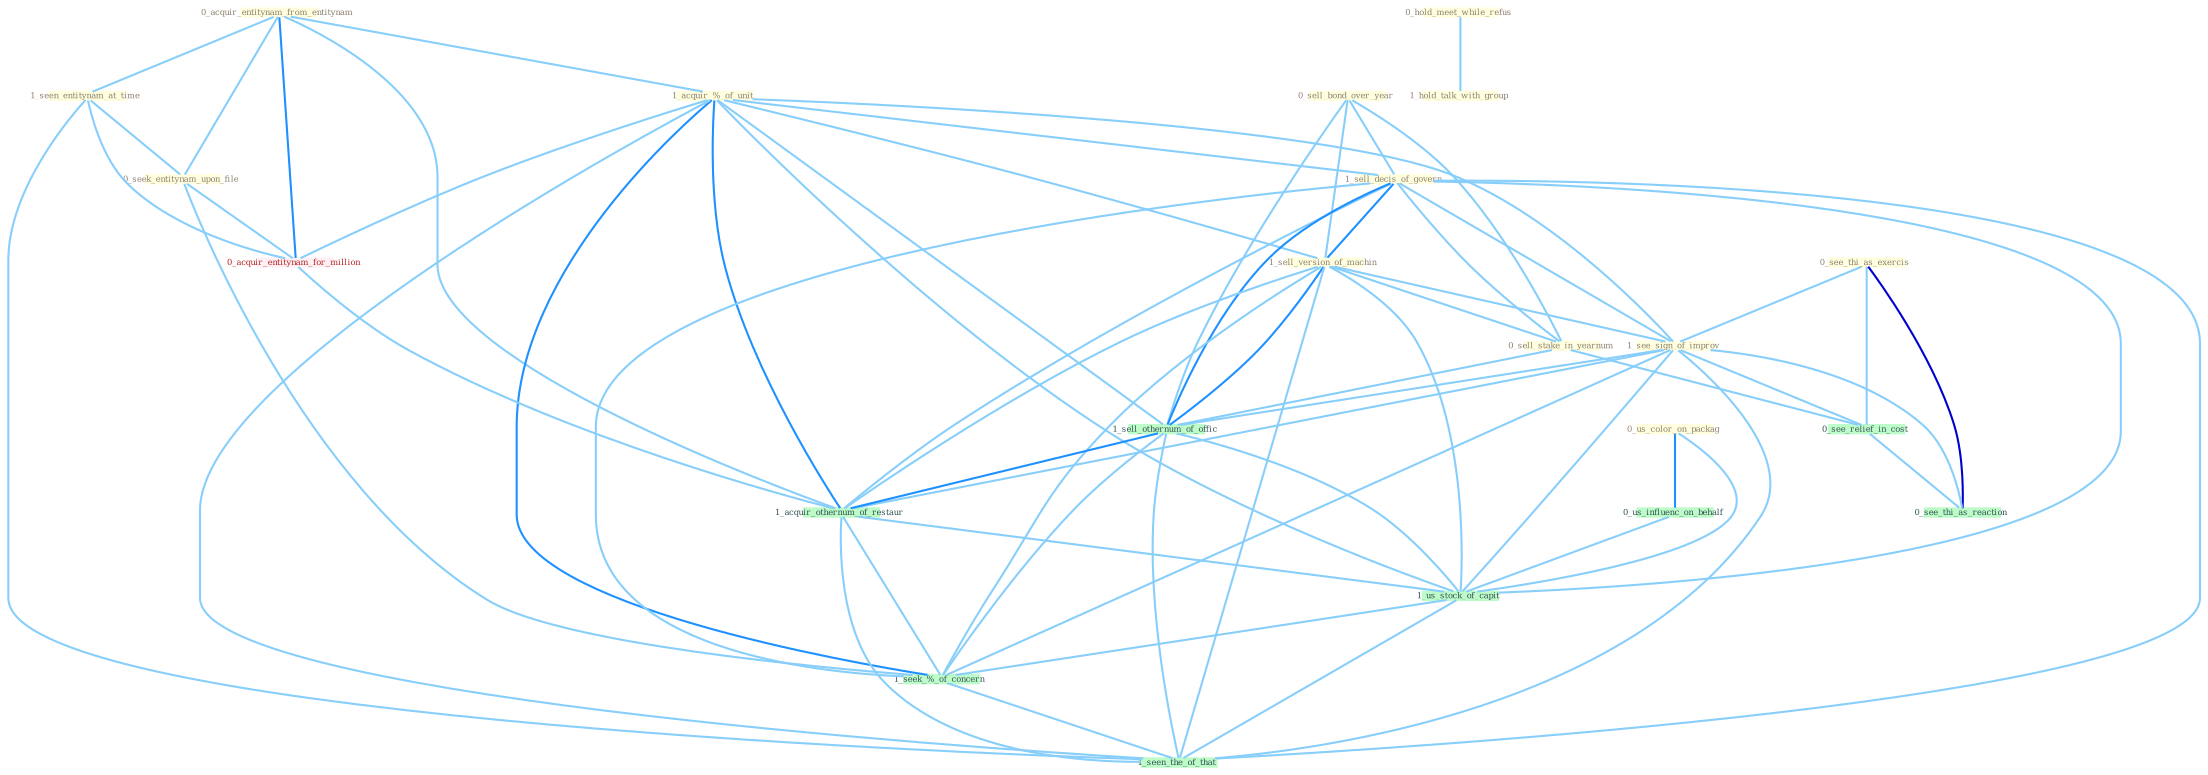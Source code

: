Graph G{ 
    node
    [shape=polygon,style=filled,width=.5,height=.06,color="#BDFCC9",fixedsize=true,fontsize=4,
    fontcolor="#2f4f4f"];
    {node
    [color="#ffffe0", fontcolor="#8b7d6b"] "0_acquir_entitynam_from_entitynam " "0_sell_bond_over_year " "0_hold_meet_while_refus " "1_acquir_%_of_unit " "1_hold_talk_with_group " "1_seen_entitynam_at_time " "1_sell_decis_of_govern " "1_sell_version_of_machin " "0_see_thi_as_exercis " "0_sell_stake_in_yearnum " "0_seek_entitynam_upon_file " "0_us_color_on_packag " "1_see_sign_of_improv "}
{node [color="#fff0f5", fontcolor="#b22222"] "0_acquir_entitynam_for_million "}
edge [color="#B0E2FF"];

	"0_acquir_entitynam_from_entitynam " -- "1_acquir_%_of_unit " [w="1", color="#87cefa" ];
	"0_acquir_entitynam_from_entitynam " -- "1_seen_entitynam_at_time " [w="1", color="#87cefa" ];
	"0_acquir_entitynam_from_entitynam " -- "0_seek_entitynam_upon_file " [w="1", color="#87cefa" ];
	"0_acquir_entitynam_from_entitynam " -- "0_acquir_entitynam_for_million " [w="2", color="#1e90ff" , len=0.8];
	"0_acquir_entitynam_from_entitynam " -- "1_acquir_othernum_of_restaur " [w="1", color="#87cefa" ];
	"0_sell_bond_over_year " -- "1_sell_decis_of_govern " [w="1", color="#87cefa" ];
	"0_sell_bond_over_year " -- "1_sell_version_of_machin " [w="1", color="#87cefa" ];
	"0_sell_bond_over_year " -- "0_sell_stake_in_yearnum " [w="1", color="#87cefa" ];
	"0_sell_bond_over_year " -- "1_sell_othernum_of_offic " [w="1", color="#87cefa" ];
	"0_hold_meet_while_refus " -- "1_hold_talk_with_group " [w="1", color="#87cefa" ];
	"1_acquir_%_of_unit " -- "1_sell_decis_of_govern " [w="1", color="#87cefa" ];
	"1_acquir_%_of_unit " -- "1_sell_version_of_machin " [w="1", color="#87cefa" ];
	"1_acquir_%_of_unit " -- "1_see_sign_of_improv " [w="1", color="#87cefa" ];
	"1_acquir_%_of_unit " -- "0_acquir_entitynam_for_million " [w="1", color="#87cefa" ];
	"1_acquir_%_of_unit " -- "1_sell_othernum_of_offic " [w="1", color="#87cefa" ];
	"1_acquir_%_of_unit " -- "1_acquir_othernum_of_restaur " [w="2", color="#1e90ff" , len=0.8];
	"1_acquir_%_of_unit " -- "1_us_stock_of_capit " [w="1", color="#87cefa" ];
	"1_acquir_%_of_unit " -- "1_seek_%_of_concern " [w="2", color="#1e90ff" , len=0.8];
	"1_acquir_%_of_unit " -- "1_seen_the_of_that " [w="1", color="#87cefa" ];
	"1_seen_entitynam_at_time " -- "0_seek_entitynam_upon_file " [w="1", color="#87cefa" ];
	"1_seen_entitynam_at_time " -- "0_acquir_entitynam_for_million " [w="1", color="#87cefa" ];
	"1_seen_entitynam_at_time " -- "1_seen_the_of_that " [w="1", color="#87cefa" ];
	"1_sell_decis_of_govern " -- "1_sell_version_of_machin " [w="2", color="#1e90ff" , len=0.8];
	"1_sell_decis_of_govern " -- "0_sell_stake_in_yearnum " [w="1", color="#87cefa" ];
	"1_sell_decis_of_govern " -- "1_see_sign_of_improv " [w="1", color="#87cefa" ];
	"1_sell_decis_of_govern " -- "1_sell_othernum_of_offic " [w="2", color="#1e90ff" , len=0.8];
	"1_sell_decis_of_govern " -- "1_acquir_othernum_of_restaur " [w="1", color="#87cefa" ];
	"1_sell_decis_of_govern " -- "1_us_stock_of_capit " [w="1", color="#87cefa" ];
	"1_sell_decis_of_govern " -- "1_seek_%_of_concern " [w="1", color="#87cefa" ];
	"1_sell_decis_of_govern " -- "1_seen_the_of_that " [w="1", color="#87cefa" ];
	"1_sell_version_of_machin " -- "0_sell_stake_in_yearnum " [w="1", color="#87cefa" ];
	"1_sell_version_of_machin " -- "1_see_sign_of_improv " [w="1", color="#87cefa" ];
	"1_sell_version_of_machin " -- "1_sell_othernum_of_offic " [w="2", color="#1e90ff" , len=0.8];
	"1_sell_version_of_machin " -- "1_acquir_othernum_of_restaur " [w="1", color="#87cefa" ];
	"1_sell_version_of_machin " -- "1_us_stock_of_capit " [w="1", color="#87cefa" ];
	"1_sell_version_of_machin " -- "1_seek_%_of_concern " [w="1", color="#87cefa" ];
	"1_sell_version_of_machin " -- "1_seen_the_of_that " [w="1", color="#87cefa" ];
	"0_see_thi_as_exercis " -- "1_see_sign_of_improv " [w="1", color="#87cefa" ];
	"0_see_thi_as_exercis " -- "0_see_relief_in_cost " [w="1", color="#87cefa" ];
	"0_see_thi_as_exercis " -- "0_see_thi_as_reaction " [w="3", color="#0000cd" , len=0.6];
	"0_sell_stake_in_yearnum " -- "1_sell_othernum_of_offic " [w="1", color="#87cefa" ];
	"0_sell_stake_in_yearnum " -- "0_see_relief_in_cost " [w="1", color="#87cefa" ];
	"0_seek_entitynam_upon_file " -- "0_acquir_entitynam_for_million " [w="1", color="#87cefa" ];
	"0_seek_entitynam_upon_file " -- "1_seek_%_of_concern " [w="1", color="#87cefa" ];
	"0_us_color_on_packag " -- "0_us_influenc_on_behalf " [w="2", color="#1e90ff" , len=0.8];
	"0_us_color_on_packag " -- "1_us_stock_of_capit " [w="1", color="#87cefa" ];
	"1_see_sign_of_improv " -- "1_sell_othernum_of_offic " [w="1", color="#87cefa" ];
	"1_see_sign_of_improv " -- "0_see_relief_in_cost " [w="1", color="#87cefa" ];
	"1_see_sign_of_improv " -- "0_see_thi_as_reaction " [w="1", color="#87cefa" ];
	"1_see_sign_of_improv " -- "1_acquir_othernum_of_restaur " [w="1", color="#87cefa" ];
	"1_see_sign_of_improv " -- "1_us_stock_of_capit " [w="1", color="#87cefa" ];
	"1_see_sign_of_improv " -- "1_seek_%_of_concern " [w="1", color="#87cefa" ];
	"1_see_sign_of_improv " -- "1_seen_the_of_that " [w="1", color="#87cefa" ];
	"0_acquir_entitynam_for_million " -- "1_acquir_othernum_of_restaur " [w="1", color="#87cefa" ];
	"1_sell_othernum_of_offic " -- "1_acquir_othernum_of_restaur " [w="2", color="#1e90ff" , len=0.8];
	"1_sell_othernum_of_offic " -- "1_us_stock_of_capit " [w="1", color="#87cefa" ];
	"1_sell_othernum_of_offic " -- "1_seek_%_of_concern " [w="1", color="#87cefa" ];
	"1_sell_othernum_of_offic " -- "1_seen_the_of_that " [w="1", color="#87cefa" ];
	"0_us_influenc_on_behalf " -- "1_us_stock_of_capit " [w="1", color="#87cefa" ];
	"0_see_relief_in_cost " -- "0_see_thi_as_reaction " [w="1", color="#87cefa" ];
	"1_acquir_othernum_of_restaur " -- "1_us_stock_of_capit " [w="1", color="#87cefa" ];
	"1_acquir_othernum_of_restaur " -- "1_seek_%_of_concern " [w="1", color="#87cefa" ];
	"1_acquir_othernum_of_restaur " -- "1_seen_the_of_that " [w="1", color="#87cefa" ];
	"1_us_stock_of_capit " -- "1_seek_%_of_concern " [w="1", color="#87cefa" ];
	"1_us_stock_of_capit " -- "1_seen_the_of_that " [w="1", color="#87cefa" ];
	"1_seek_%_of_concern " -- "1_seen_the_of_that " [w="1", color="#87cefa" ];
}